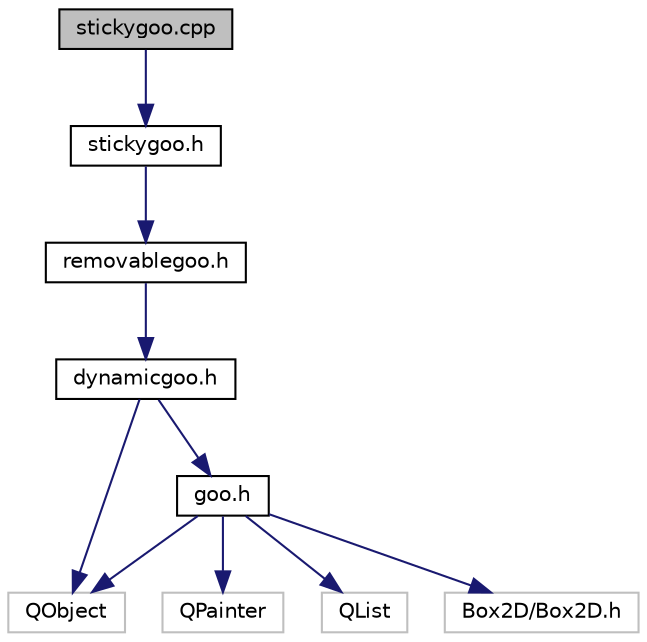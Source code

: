 digraph G
{
  edge [fontname="Helvetica",fontsize="10",labelfontname="Helvetica",labelfontsize="10"];
  node [fontname="Helvetica",fontsize="10",shape=record];
  Node1 [label="stickygoo.cpp",height=0.2,width=0.4,color="black", fillcolor="grey75", style="filled" fontcolor="black"];
  Node1 -> Node2 [color="midnightblue",fontsize="10",style="solid",fontname="Helvetica"];
  Node2 [label="stickygoo.h",height=0.2,width=0.4,color="black", fillcolor="white", style="filled",URL="$d9/d3c/stickygoo_8h.html"];
  Node2 -> Node3 [color="midnightblue",fontsize="10",style="solid",fontname="Helvetica"];
  Node3 [label="removablegoo.h",height=0.2,width=0.4,color="black", fillcolor="white", style="filled",URL="$dc/d4b/removablegoo_8h.html"];
  Node3 -> Node4 [color="midnightblue",fontsize="10",style="solid",fontname="Helvetica"];
  Node4 [label="dynamicgoo.h",height=0.2,width=0.4,color="black", fillcolor="white", style="filled",URL="$dd/db1/dynamicgoo_8h.html"];
  Node4 -> Node5 [color="midnightblue",fontsize="10",style="solid",fontname="Helvetica"];
  Node5 [label="goo.h",height=0.2,width=0.4,color="black", fillcolor="white", style="filled",URL="$d9/d0c/goo_8h.html"];
  Node5 -> Node6 [color="midnightblue",fontsize="10",style="solid",fontname="Helvetica"];
  Node6 [label="QObject",height=0.2,width=0.4,color="grey75", fillcolor="white", style="filled"];
  Node5 -> Node7 [color="midnightblue",fontsize="10",style="solid",fontname="Helvetica"];
  Node7 [label="QPainter",height=0.2,width=0.4,color="grey75", fillcolor="white", style="filled"];
  Node5 -> Node8 [color="midnightblue",fontsize="10",style="solid",fontname="Helvetica"];
  Node8 [label="QList",height=0.2,width=0.4,color="grey75", fillcolor="white", style="filled"];
  Node5 -> Node9 [color="midnightblue",fontsize="10",style="solid",fontname="Helvetica"];
  Node9 [label="Box2D/Box2D.h",height=0.2,width=0.4,color="grey75", fillcolor="white", style="filled"];
  Node4 -> Node6 [color="midnightblue",fontsize="10",style="solid",fontname="Helvetica"];
}
